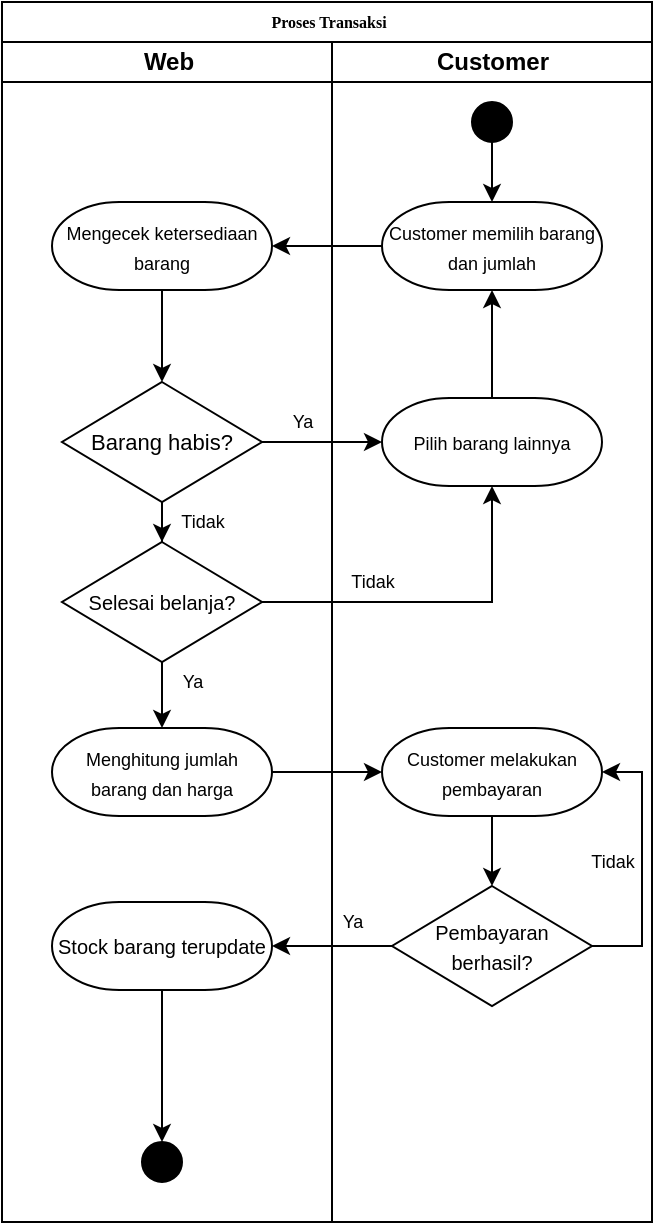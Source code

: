 <mxfile version="17.1.2" type="device"><diagram name="Page-1" id="74e2e168-ea6b-b213-b513-2b3c1d86103e"><mxGraphModel dx="1570" dy="870" grid="1" gridSize="10" guides="1" tooltips="1" connect="1" arrows="1" fold="1" page="1" pageScale="1" pageWidth="1100" pageHeight="850" background="none" math="0" shadow="0"><root><mxCell id="0"/><mxCell id="1" parent="0"/><mxCell id="77e6c97f196da883-1" value="Proses Transaksi" style="swimlane;html=1;childLayout=stackLayout;startSize=20;rounded=0;shadow=0;labelBackgroundColor=none;strokeWidth=1;fontFamily=Verdana;fontSize=8;align=center;" parent="1" vertex="1"><mxGeometry x="70" y="110" width="325" height="610" as="geometry"/></mxCell><mxCell id="77e6c97f196da883-2" value="Web" style="swimlane;html=1;startSize=20;" parent="77e6c97f196da883-1" vertex="1"><mxGeometry y="20" width="165" height="590" as="geometry"/></mxCell><mxCell id="pREX9BThVWbHjVTfMC7i-5" value="&lt;font style=&quot;font-size: 9px&quot;&gt;Mengecek ketersediaan barang&lt;/font&gt;" style="strokeWidth=1;html=1;shape=mxgraph.flowchart.terminator;whiteSpace=wrap;" vertex="1" parent="77e6c97f196da883-2"><mxGeometry x="25" y="80" width="110" height="44" as="geometry"/></mxCell><mxCell id="pREX9BThVWbHjVTfMC7i-16" style="edgeStyle=orthogonalEdgeStyle;rounded=0;orthogonalLoop=1;jettySize=auto;html=1;entryX=0.5;entryY=0;entryDx=0;entryDy=0;fontSize=9;" edge="1" parent="77e6c97f196da883-2" source="pREX9BThVWbHjVTfMC7i-7" target="pREX9BThVWbHjVTfMC7i-15"><mxGeometry relative="1" as="geometry"/></mxCell><mxCell id="pREX9BThVWbHjVTfMC7i-7" value="&lt;font style=&quot;font-size: 11px&quot;&gt;Barang habis?&lt;/font&gt;" style="rhombus;whiteSpace=wrap;html=1;strokeWidth=1;" vertex="1" parent="77e6c97f196da883-2"><mxGeometry x="30" y="170" width="100" height="60" as="geometry"/></mxCell><mxCell id="pREX9BThVWbHjVTfMC7i-8" value="" style="edgeStyle=orthogonalEdgeStyle;rounded=0;orthogonalLoop=1;jettySize=auto;html=1;fontSize=9;" edge="1" parent="77e6c97f196da883-2" source="pREX9BThVWbHjVTfMC7i-5" target="pREX9BThVWbHjVTfMC7i-7"><mxGeometry relative="1" as="geometry"/></mxCell><mxCell id="pREX9BThVWbHjVTfMC7i-14" value="Ya" style="text;html=1;align=center;verticalAlign=middle;resizable=0;points=[];autosize=1;strokeColor=none;fillColor=none;fontSize=9;" vertex="1" parent="77e6c97f196da883-2"><mxGeometry x="135" y="180" width="30" height="20" as="geometry"/></mxCell><mxCell id="pREX9BThVWbHjVTfMC7i-21" style="edgeStyle=orthogonalEdgeStyle;rounded=0;orthogonalLoop=1;jettySize=auto;html=1;entryX=0.5;entryY=0;entryDx=0;entryDy=0;entryPerimeter=0;fontSize=11;" edge="1" parent="77e6c97f196da883-2" source="pREX9BThVWbHjVTfMC7i-15" target="pREX9BThVWbHjVTfMC7i-20"><mxGeometry relative="1" as="geometry"/></mxCell><mxCell id="pREX9BThVWbHjVTfMC7i-15" value="&lt;font style=&quot;font-size: 10px&quot;&gt;Selesai belanja?&lt;/font&gt;" style="rhombus;whiteSpace=wrap;html=1;strokeWidth=1;" vertex="1" parent="77e6c97f196da883-2"><mxGeometry x="30" y="250" width="100" height="60" as="geometry"/></mxCell><mxCell id="pREX9BThVWbHjVTfMC7i-19" value="Tidak" style="text;html=1;align=center;verticalAlign=middle;resizable=0;points=[];autosize=1;strokeColor=none;fillColor=none;fontSize=9;" vertex="1" parent="77e6c97f196da883-2"><mxGeometry x="80" y="230" width="40" height="20" as="geometry"/></mxCell><mxCell id="pREX9BThVWbHjVTfMC7i-20" value="&lt;font style=&quot;font-size: 9px&quot;&gt;Menghitung jumlah &lt;br&gt;barang dan harga&lt;/font&gt;" style="strokeWidth=1;html=1;shape=mxgraph.flowchart.terminator;whiteSpace=wrap;" vertex="1" parent="77e6c97f196da883-2"><mxGeometry x="25" y="343" width="110" height="44" as="geometry"/></mxCell><mxCell id="pREX9BThVWbHjVTfMC7i-23" value="Ya" style="text;html=1;align=center;verticalAlign=middle;resizable=0;points=[];autosize=1;strokeColor=none;fillColor=none;fontSize=9;" vertex="1" parent="77e6c97f196da883-2"><mxGeometry x="80" y="310" width="30" height="20" as="geometry"/></mxCell><mxCell id="pREX9BThVWbHjVTfMC7i-31" style="edgeStyle=orthogonalEdgeStyle;rounded=0;orthogonalLoop=1;jettySize=auto;html=1;entryX=0.5;entryY=0;entryDx=0;entryDy=0;fontSize=10;" edge="1" parent="77e6c97f196da883-2" source="pREX9BThVWbHjVTfMC7i-26" target="pREX9BThVWbHjVTfMC7i-30"><mxGeometry relative="1" as="geometry"/></mxCell><mxCell id="pREX9BThVWbHjVTfMC7i-26" value="&lt;font size=&quot;1&quot;&gt;Stock barang terupdate&lt;/font&gt;" style="strokeWidth=1;html=1;shape=mxgraph.flowchart.terminator;whiteSpace=wrap;" vertex="1" parent="77e6c97f196da883-2"><mxGeometry x="25" y="430" width="110" height="44" as="geometry"/></mxCell><mxCell id="pREX9BThVWbHjVTfMC7i-30" value="" style="ellipse;whiteSpace=wrap;html=1;aspect=fixed;fillColor=#000000;" vertex="1" parent="77e6c97f196da883-2"><mxGeometry x="70" y="550" width="20" height="20" as="geometry"/></mxCell><mxCell id="77e6c97f196da883-4" value="Customer" style="swimlane;html=1;startSize=20;" parent="77e6c97f196da883-1" vertex="1"><mxGeometry x="165" y="20" width="160" height="590" as="geometry"/></mxCell><mxCell id="pREX9BThVWbHjVTfMC7i-4" style="edgeStyle=orthogonalEdgeStyle;rounded=0;orthogonalLoop=1;jettySize=auto;html=1;entryX=0.5;entryY=0;entryDx=0;entryDy=0;entryPerimeter=0;fontSize=10;" edge="1" parent="77e6c97f196da883-4" source="pREX9BThVWbHjVTfMC7i-1" target="pREX9BThVWbHjVTfMC7i-3"><mxGeometry relative="1" as="geometry"/></mxCell><mxCell id="pREX9BThVWbHjVTfMC7i-1" value="" style="ellipse;whiteSpace=wrap;html=1;aspect=fixed;fillColor=#000000;" vertex="1" parent="77e6c97f196da883-4"><mxGeometry x="70" y="30" width="20" height="20" as="geometry"/></mxCell><mxCell id="pREX9BThVWbHjVTfMC7i-3" value="&lt;font style=&quot;font-size: 9px&quot;&gt;Customer memilih barang dan jumlah&lt;/font&gt;" style="strokeWidth=1;html=1;shape=mxgraph.flowchart.terminator;whiteSpace=wrap;" vertex="1" parent="77e6c97f196da883-4"><mxGeometry x="25" y="80" width="110" height="44" as="geometry"/></mxCell><mxCell id="pREX9BThVWbHjVTfMC7i-13" style="edgeStyle=orthogonalEdgeStyle;rounded=0;orthogonalLoop=1;jettySize=auto;html=1;entryX=0.5;entryY=1;entryDx=0;entryDy=0;entryPerimeter=0;fontSize=9;" edge="1" parent="77e6c97f196da883-4" source="pREX9BThVWbHjVTfMC7i-11" target="pREX9BThVWbHjVTfMC7i-3"><mxGeometry relative="1" as="geometry"/></mxCell><mxCell id="pREX9BThVWbHjVTfMC7i-11" value="&lt;font style=&quot;font-size: 9px&quot;&gt;Pilih barang lainnya&lt;/font&gt;" style="strokeWidth=1;html=1;shape=mxgraph.flowchart.terminator;whiteSpace=wrap;" vertex="1" parent="77e6c97f196da883-4"><mxGeometry x="25" y="178" width="110" height="44" as="geometry"/></mxCell><mxCell id="pREX9BThVWbHjVTfMC7i-18" value="Tidak" style="text;html=1;align=center;verticalAlign=middle;resizable=0;points=[];autosize=1;strokeColor=none;fillColor=none;fontSize=9;" vertex="1" parent="77e6c97f196da883-4"><mxGeometry y="260" width="40" height="20" as="geometry"/></mxCell><mxCell id="pREX9BThVWbHjVTfMC7i-28" style="edgeStyle=orthogonalEdgeStyle;rounded=0;orthogonalLoop=1;jettySize=auto;html=1;fontSize=10;" edge="1" parent="77e6c97f196da883-4" source="pREX9BThVWbHjVTfMC7i-24" target="pREX9BThVWbHjVTfMC7i-27"><mxGeometry relative="1" as="geometry"/></mxCell><mxCell id="pREX9BThVWbHjVTfMC7i-24" value="&lt;font style=&quot;font-size: 9px&quot;&gt;Customer melakukan pembayaran&lt;/font&gt;" style="strokeWidth=1;html=1;shape=mxgraph.flowchart.terminator;whiteSpace=wrap;" vertex="1" parent="77e6c97f196da883-4"><mxGeometry x="25" y="343" width="110" height="44" as="geometry"/></mxCell><mxCell id="pREX9BThVWbHjVTfMC7i-33" style="edgeStyle=orthogonalEdgeStyle;rounded=0;orthogonalLoop=1;jettySize=auto;html=1;entryX=1;entryY=0.5;entryDx=0;entryDy=0;entryPerimeter=0;fontSize=10;" edge="1" parent="77e6c97f196da883-4" source="pREX9BThVWbHjVTfMC7i-27" target="pREX9BThVWbHjVTfMC7i-24"><mxGeometry relative="1" as="geometry"><Array as="points"><mxPoint x="155" y="452"/><mxPoint x="155" y="365"/></Array></mxGeometry></mxCell><mxCell id="pREX9BThVWbHjVTfMC7i-27" value="&lt;font style=&quot;font-size: 10px&quot;&gt;Pembayaran berhasil?&lt;/font&gt;" style="rhombus;whiteSpace=wrap;html=1;strokeWidth=1;" vertex="1" parent="77e6c97f196da883-4"><mxGeometry x="30" y="422" width="100" height="60" as="geometry"/></mxCell><mxCell id="pREX9BThVWbHjVTfMC7i-32" value="Ya" style="text;html=1;align=center;verticalAlign=middle;resizable=0;points=[];autosize=1;strokeColor=none;fillColor=none;fontSize=9;" vertex="1" parent="77e6c97f196da883-4"><mxGeometry x="-5" y="430" width="30" height="20" as="geometry"/></mxCell><mxCell id="pREX9BThVWbHjVTfMC7i-34" value="Tidak" style="text;html=1;align=center;verticalAlign=middle;resizable=0;points=[];autosize=1;strokeColor=none;fillColor=none;fontSize=9;" vertex="1" parent="77e6c97f196da883-4"><mxGeometry x="120" y="400" width="40" height="20" as="geometry"/></mxCell><mxCell id="pREX9BThVWbHjVTfMC7i-6" value="" style="edgeStyle=orthogonalEdgeStyle;rounded=0;orthogonalLoop=1;jettySize=auto;html=1;fontSize=9;" edge="1" parent="77e6c97f196da883-1" source="pREX9BThVWbHjVTfMC7i-3" target="pREX9BThVWbHjVTfMC7i-5"><mxGeometry relative="1" as="geometry"/></mxCell><mxCell id="pREX9BThVWbHjVTfMC7i-12" style="edgeStyle=orthogonalEdgeStyle;rounded=0;orthogonalLoop=1;jettySize=auto;html=1;entryX=0;entryY=0.5;entryDx=0;entryDy=0;entryPerimeter=0;fontSize=9;" edge="1" parent="77e6c97f196da883-1" source="pREX9BThVWbHjVTfMC7i-7" target="pREX9BThVWbHjVTfMC7i-11"><mxGeometry relative="1" as="geometry"/></mxCell><mxCell id="pREX9BThVWbHjVTfMC7i-17" style="edgeStyle=orthogonalEdgeStyle;rounded=0;orthogonalLoop=1;jettySize=auto;html=1;fontSize=11;" edge="1" parent="77e6c97f196da883-1" source="pREX9BThVWbHjVTfMC7i-15" target="pREX9BThVWbHjVTfMC7i-11"><mxGeometry relative="1" as="geometry"/></mxCell><mxCell id="pREX9BThVWbHjVTfMC7i-25" style="edgeStyle=orthogonalEdgeStyle;rounded=0;orthogonalLoop=1;jettySize=auto;html=1;entryX=0;entryY=0.5;entryDx=0;entryDy=0;entryPerimeter=0;fontSize=11;" edge="1" parent="77e6c97f196da883-1" source="pREX9BThVWbHjVTfMC7i-20" target="pREX9BThVWbHjVTfMC7i-24"><mxGeometry relative="1" as="geometry"/></mxCell><mxCell id="pREX9BThVWbHjVTfMC7i-29" style="edgeStyle=orthogonalEdgeStyle;rounded=0;orthogonalLoop=1;jettySize=auto;html=1;entryX=1;entryY=0.5;entryDx=0;entryDy=0;entryPerimeter=0;fontSize=10;" edge="1" parent="77e6c97f196da883-1" source="pREX9BThVWbHjVTfMC7i-27" target="pREX9BThVWbHjVTfMC7i-26"><mxGeometry relative="1" as="geometry"/></mxCell></root></mxGraphModel></diagram></mxfile>